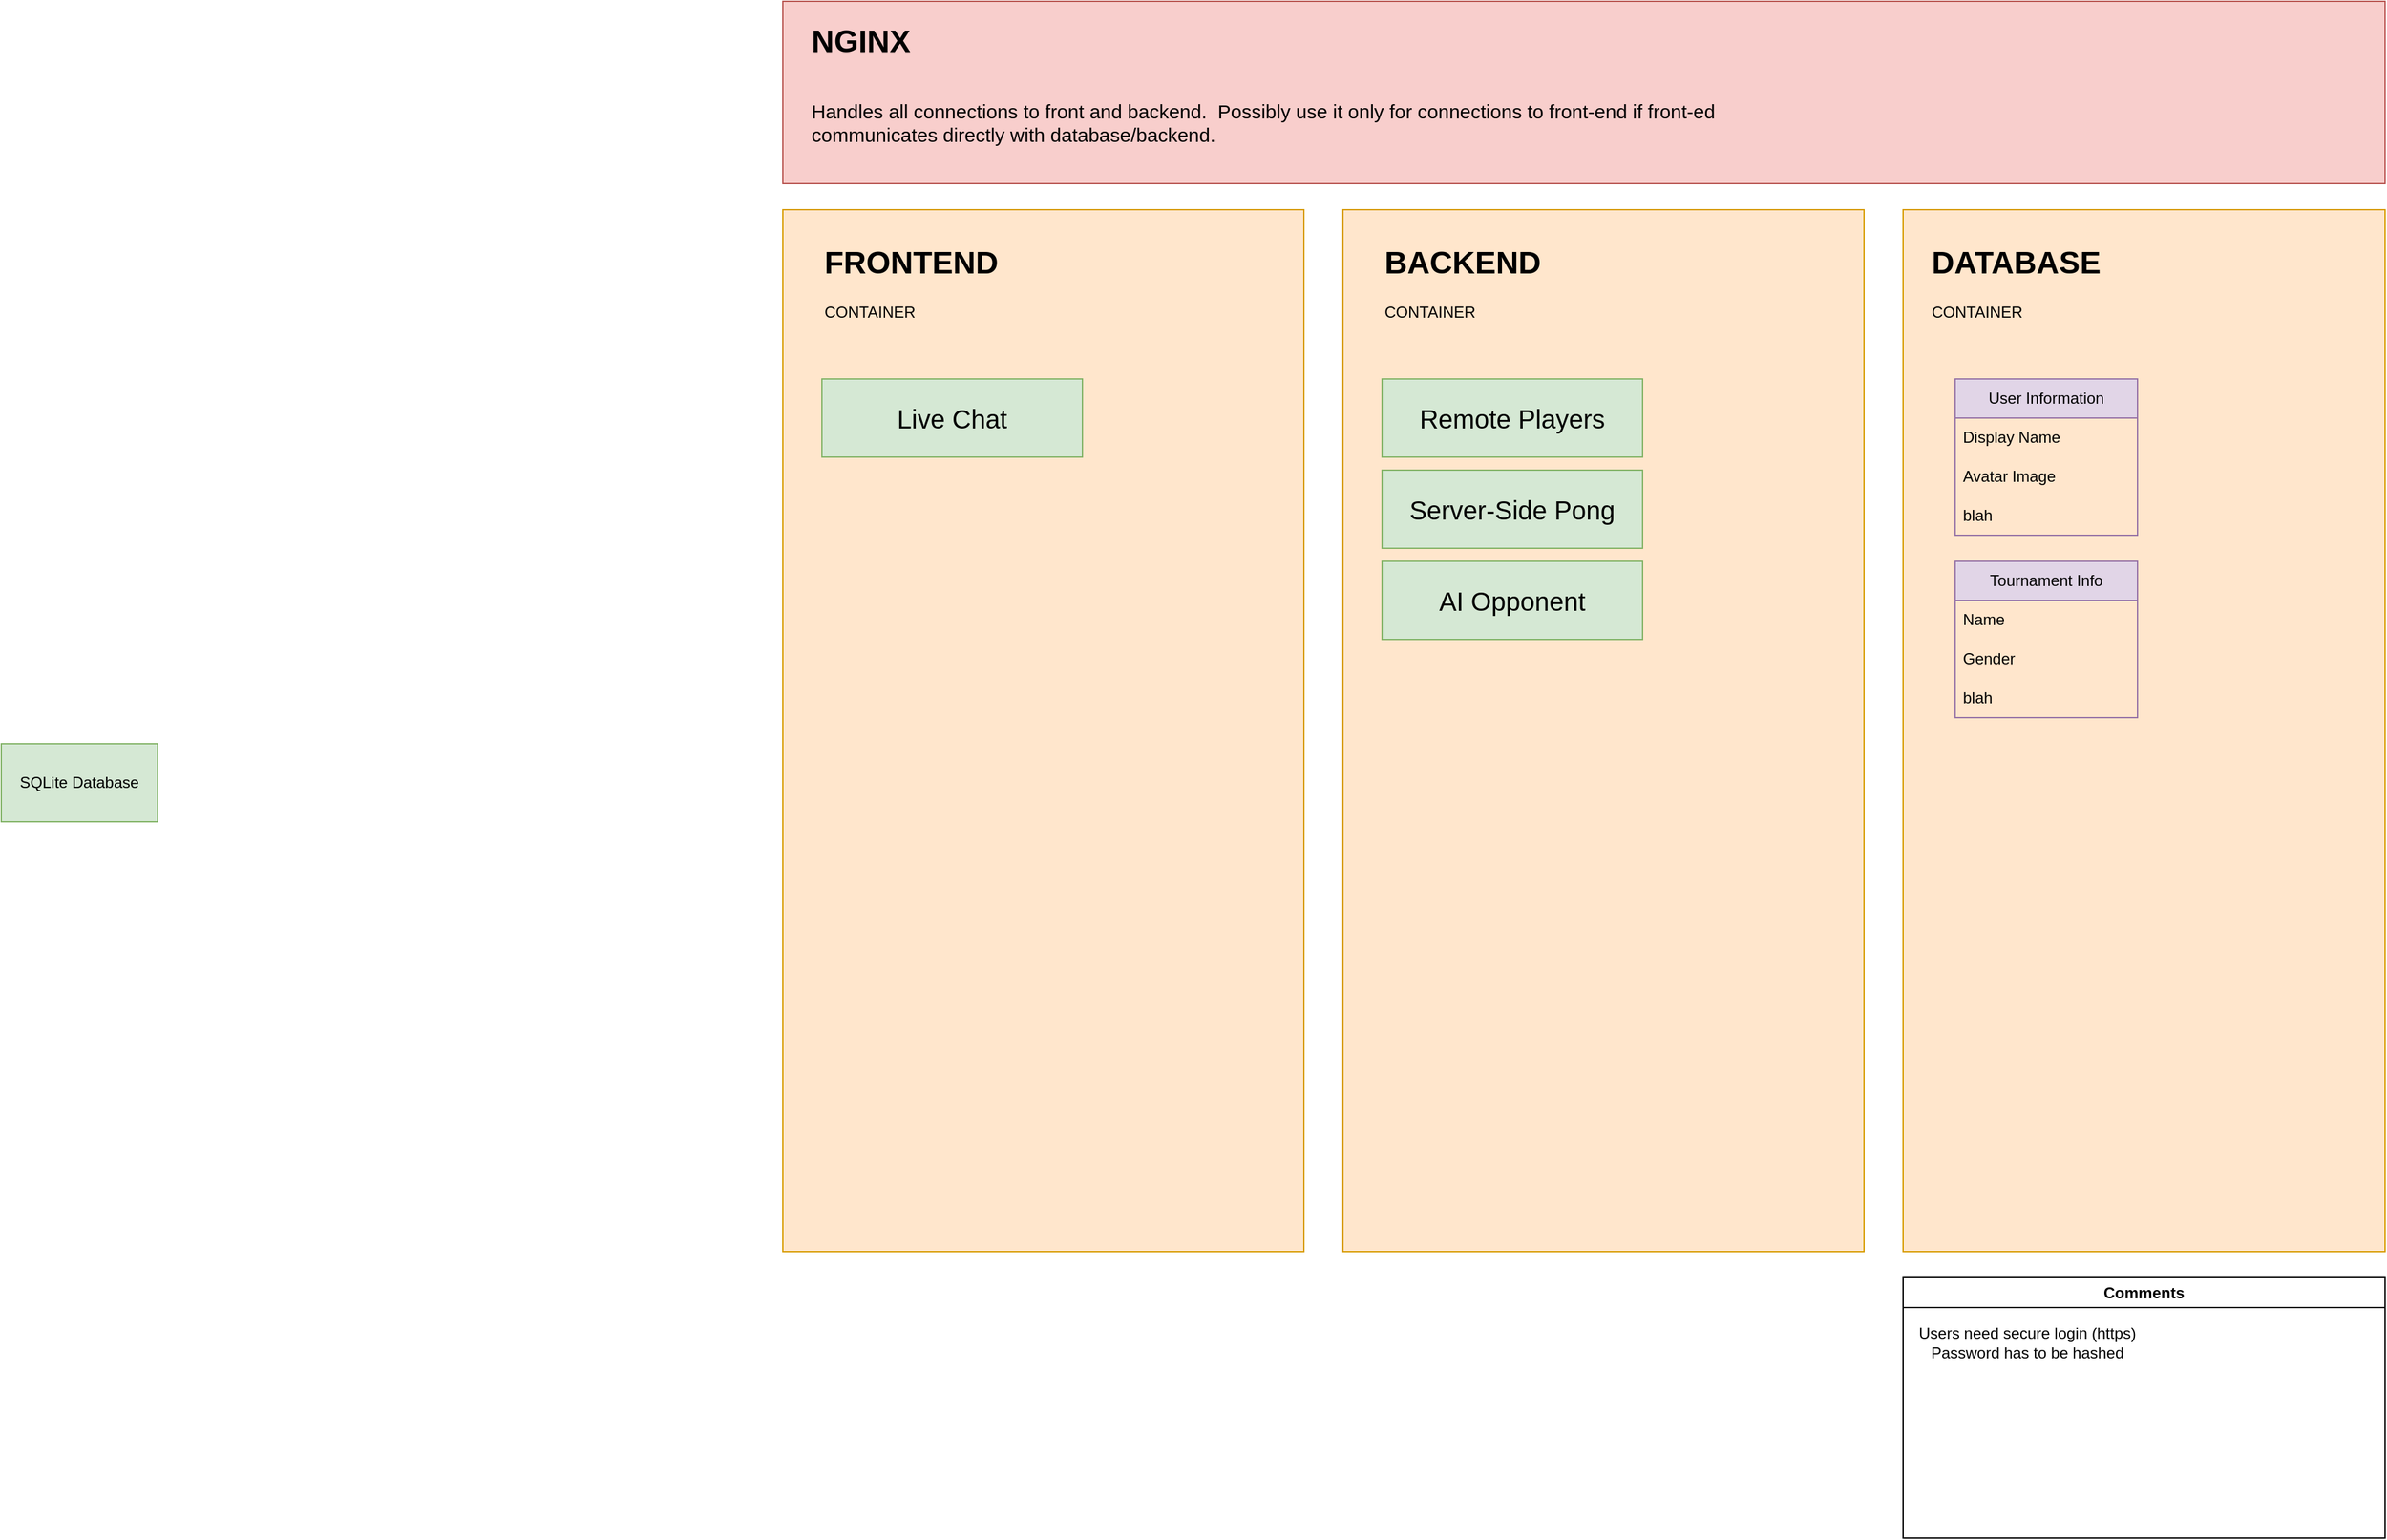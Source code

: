 <mxfile version="26.0.11">
  <diagram name="Page-1" id="_zR_we_XT0NCM1luIQo3">
    <mxGraphModel dx="1540" dy="913" grid="1" gridSize="10" guides="1" tooltips="1" connect="1" arrows="1" fold="1" page="1" pageScale="1" pageWidth="2339" pageHeight="3300" math="0" shadow="0">
      <root>
        <mxCell id="0" />
        <mxCell id="1" parent="0" />
        <mxCell id="gakmWbEmdRFJfrg-qk_C-8" value="" style="rounded=0;whiteSpace=wrap;html=1;fillColor=#ffe6cc;strokeColor=#d79b00;" vertex="1" parent="1">
          <mxGeometry x="1760" y="470" width="370" height="800" as="geometry" />
        </mxCell>
        <mxCell id="gakmWbEmdRFJfrg-qk_C-4" value="&lt;h1 style=&quot;margin-top: 0px;&quot;&gt;DATABASE&lt;/h1&gt;&lt;div&gt;CONTAINER&lt;/div&gt;" style="text;html=1;whiteSpace=wrap;overflow=hidden;rounded=0;" vertex="1" parent="1">
          <mxGeometry x="1780" y="490" width="150" height="80" as="geometry" />
        </mxCell>
        <mxCell id="gakmWbEmdRFJfrg-qk_C-9" value="" style="rounded=0;whiteSpace=wrap;html=1;fillColor=#ffe6cc;strokeColor=#d79b00;" vertex="1" parent="1">
          <mxGeometry x="900" y="470" width="400" height="800" as="geometry" />
        </mxCell>
        <mxCell id="gakmWbEmdRFJfrg-qk_C-10" value="&lt;h1 style=&quot;margin-top: 0px;&quot;&gt;FRONTEND&lt;/h1&gt;&lt;div&gt;CONTAINER&lt;/div&gt;" style="text;html=1;whiteSpace=wrap;overflow=hidden;rounded=0;" vertex="1" parent="1">
          <mxGeometry x="930" y="490" width="150" height="80" as="geometry" />
        </mxCell>
        <mxCell id="gakmWbEmdRFJfrg-qk_C-11" value="" style="rounded=0;whiteSpace=wrap;html=1;fillColor=#ffe6cc;strokeColor=#d79b00;" vertex="1" parent="1">
          <mxGeometry x="1330" y="470" width="400" height="800" as="geometry" />
        </mxCell>
        <mxCell id="gakmWbEmdRFJfrg-qk_C-12" value="&lt;h1 style=&quot;margin-top: 0px;&quot;&gt;BACKEND&lt;/h1&gt;&lt;div&gt;CONTAINER&lt;/div&gt;" style="text;html=1;whiteSpace=wrap;overflow=hidden;rounded=0;" vertex="1" parent="1">
          <mxGeometry x="1360" y="490" width="150" height="80" as="geometry" />
        </mxCell>
        <mxCell id="gakmWbEmdRFJfrg-qk_C-13" value="" style="rounded=0;whiteSpace=wrap;html=1;fillColor=#f8cecc;strokeColor=#b85450;" vertex="1" parent="1">
          <mxGeometry x="900" y="310" width="1230" height="140" as="geometry" />
        </mxCell>
        <mxCell id="gakmWbEmdRFJfrg-qk_C-14" value="&lt;h1 style=&quot;margin-top: 0px;&quot;&gt;NGINX&lt;/h1&gt;&lt;div&gt;&lt;br&gt;&lt;/div&gt;&lt;div&gt;&lt;font style=&quot;font-size: 15px;&quot;&gt;Handles all connections to front and backend.&amp;nbsp; Possibly use it only for connections to front-end if front-ed communicates directly with database/backend.&lt;/font&gt;&lt;/div&gt;" style="text;html=1;whiteSpace=wrap;overflow=hidden;rounded=0;" vertex="1" parent="1">
          <mxGeometry x="920" y="320" width="740" height="110" as="geometry" />
        </mxCell>
        <mxCell id="gakmWbEmdRFJfrg-qk_C-19" value="&lt;font style=&quot;font-size: 20px;&quot;&gt;Remote Players&lt;/font&gt;" style="rounded=0;whiteSpace=wrap;html=1;fillColor=#d5e8d4;strokeColor=#82b366;" vertex="1" parent="1">
          <mxGeometry x="1360" y="600" width="200" height="60" as="geometry" />
        </mxCell>
        <mxCell id="gakmWbEmdRFJfrg-qk_C-20" value="&lt;font style=&quot;font-size: 20px;&quot;&gt;Server-Side Pong&lt;/font&gt;" style="rounded=0;whiteSpace=wrap;html=1;fillColor=#d5e8d4;strokeColor=#82b366;" vertex="1" parent="1">
          <mxGeometry x="1360" y="670" width="200" height="60" as="geometry" />
        </mxCell>
        <mxCell id="gakmWbEmdRFJfrg-qk_C-22" value="SQLite&amp;nbsp;&lt;span style=&quot;background-color: transparent; color: light-dark(rgb(0, 0, 0), rgb(255, 255, 255));&quot;&gt;Database&lt;/span&gt;" style="rounded=0;whiteSpace=wrap;html=1;fillColor=#d5e8d4;strokeColor=#82b366;" vertex="1" parent="1">
          <mxGeometry x="300" y="880" width="120" height="60" as="geometry" />
        </mxCell>
        <mxCell id="gakmWbEmdRFJfrg-qk_C-23" value="User Information" style="swimlane;fontStyle=0;childLayout=stackLayout;horizontal=1;startSize=30;horizontalStack=0;resizeParent=1;resizeParentMax=0;resizeLast=0;collapsible=1;marginBottom=0;whiteSpace=wrap;html=1;fillColor=#e1d5e7;strokeColor=#9673a6;" vertex="1" parent="1">
          <mxGeometry x="1800" y="600" width="140" height="120" as="geometry" />
        </mxCell>
        <mxCell id="gakmWbEmdRFJfrg-qk_C-24" value="Display Name" style="text;strokeColor=none;fillColor=none;align=left;verticalAlign=middle;spacingLeft=4;spacingRight=4;overflow=hidden;points=[[0,0.5],[1,0.5]];portConstraint=eastwest;rotatable=0;whiteSpace=wrap;html=1;" vertex="1" parent="gakmWbEmdRFJfrg-qk_C-23">
          <mxGeometry y="30" width="140" height="30" as="geometry" />
        </mxCell>
        <mxCell id="gakmWbEmdRFJfrg-qk_C-25" value="Avatar Image" style="text;strokeColor=none;fillColor=none;align=left;verticalAlign=middle;spacingLeft=4;spacingRight=4;overflow=hidden;points=[[0,0.5],[1,0.5]];portConstraint=eastwest;rotatable=0;whiteSpace=wrap;html=1;" vertex="1" parent="gakmWbEmdRFJfrg-qk_C-23">
          <mxGeometry y="60" width="140" height="30" as="geometry" />
        </mxCell>
        <mxCell id="gakmWbEmdRFJfrg-qk_C-26" value="blah" style="text;strokeColor=none;fillColor=none;align=left;verticalAlign=middle;spacingLeft=4;spacingRight=4;overflow=hidden;points=[[0,0.5],[1,0.5]];portConstraint=eastwest;rotatable=0;whiteSpace=wrap;html=1;" vertex="1" parent="gakmWbEmdRFJfrg-qk_C-23">
          <mxGeometry y="90" width="140" height="30" as="geometry" />
        </mxCell>
        <mxCell id="gakmWbEmdRFJfrg-qk_C-31" value="&lt;font style=&quot;font-size: 20px;&quot;&gt;AI Opponent&lt;/font&gt;" style="rounded=0;whiteSpace=wrap;html=1;fillColor=#d5e8d4;strokeColor=#82b366;" vertex="1" parent="1">
          <mxGeometry x="1360" y="740" width="200" height="60" as="geometry" />
        </mxCell>
        <mxCell id="gakmWbEmdRFJfrg-qk_C-36" value="Tournament Info" style="swimlane;fontStyle=0;childLayout=stackLayout;horizontal=1;startSize=30;horizontalStack=0;resizeParent=1;resizeParentMax=0;resizeLast=0;collapsible=1;marginBottom=0;whiteSpace=wrap;html=1;fillColor=#e1d5e7;strokeColor=#9673a6;" vertex="1" parent="1">
          <mxGeometry x="1800" y="740" width="140" height="120" as="geometry" />
        </mxCell>
        <mxCell id="gakmWbEmdRFJfrg-qk_C-37" value="Name" style="text;strokeColor=none;fillColor=none;align=left;verticalAlign=middle;spacingLeft=4;spacingRight=4;overflow=hidden;points=[[0,0.5],[1,0.5]];portConstraint=eastwest;rotatable=0;whiteSpace=wrap;html=1;" vertex="1" parent="gakmWbEmdRFJfrg-qk_C-36">
          <mxGeometry y="30" width="140" height="30" as="geometry" />
        </mxCell>
        <mxCell id="gakmWbEmdRFJfrg-qk_C-38" value="Gender" style="text;strokeColor=none;fillColor=none;align=left;verticalAlign=middle;spacingLeft=4;spacingRight=4;overflow=hidden;points=[[0,0.5],[1,0.5]];portConstraint=eastwest;rotatable=0;whiteSpace=wrap;html=1;" vertex="1" parent="gakmWbEmdRFJfrg-qk_C-36">
          <mxGeometry y="60" width="140" height="30" as="geometry" />
        </mxCell>
        <mxCell id="gakmWbEmdRFJfrg-qk_C-39" value="blah" style="text;strokeColor=none;fillColor=none;align=left;verticalAlign=middle;spacingLeft=4;spacingRight=4;overflow=hidden;points=[[0,0.5],[1,0.5]];portConstraint=eastwest;rotatable=0;whiteSpace=wrap;html=1;" vertex="1" parent="gakmWbEmdRFJfrg-qk_C-36">
          <mxGeometry y="90" width="140" height="30" as="geometry" />
        </mxCell>
        <mxCell id="gakmWbEmdRFJfrg-qk_C-40" value="&lt;font style=&quot;font-size: 20px;&quot;&gt;Live Chat&lt;/font&gt;" style="rounded=0;whiteSpace=wrap;html=1;fillColor=#d5e8d4;strokeColor=#82b366;" vertex="1" parent="1">
          <mxGeometry x="930" y="600" width="200" height="60" as="geometry" />
        </mxCell>
        <mxCell id="gakmWbEmdRFJfrg-qk_C-41" value="Comments" style="swimlane;whiteSpace=wrap;html=1;" vertex="1" parent="1">
          <mxGeometry x="1760" y="1290" width="370" height="200" as="geometry" />
        </mxCell>
        <mxCell id="gakmWbEmdRFJfrg-qk_C-42" value="Users need secure login (https)&lt;div&gt;Password has to be hashed&lt;/div&gt;" style="text;html=1;align=center;verticalAlign=middle;resizable=0;points=[];autosize=1;strokeColor=none;fillColor=none;" vertex="1" parent="gakmWbEmdRFJfrg-qk_C-41">
          <mxGeometry y="30" width="190" height="40" as="geometry" />
        </mxCell>
      </root>
    </mxGraphModel>
  </diagram>
</mxfile>

